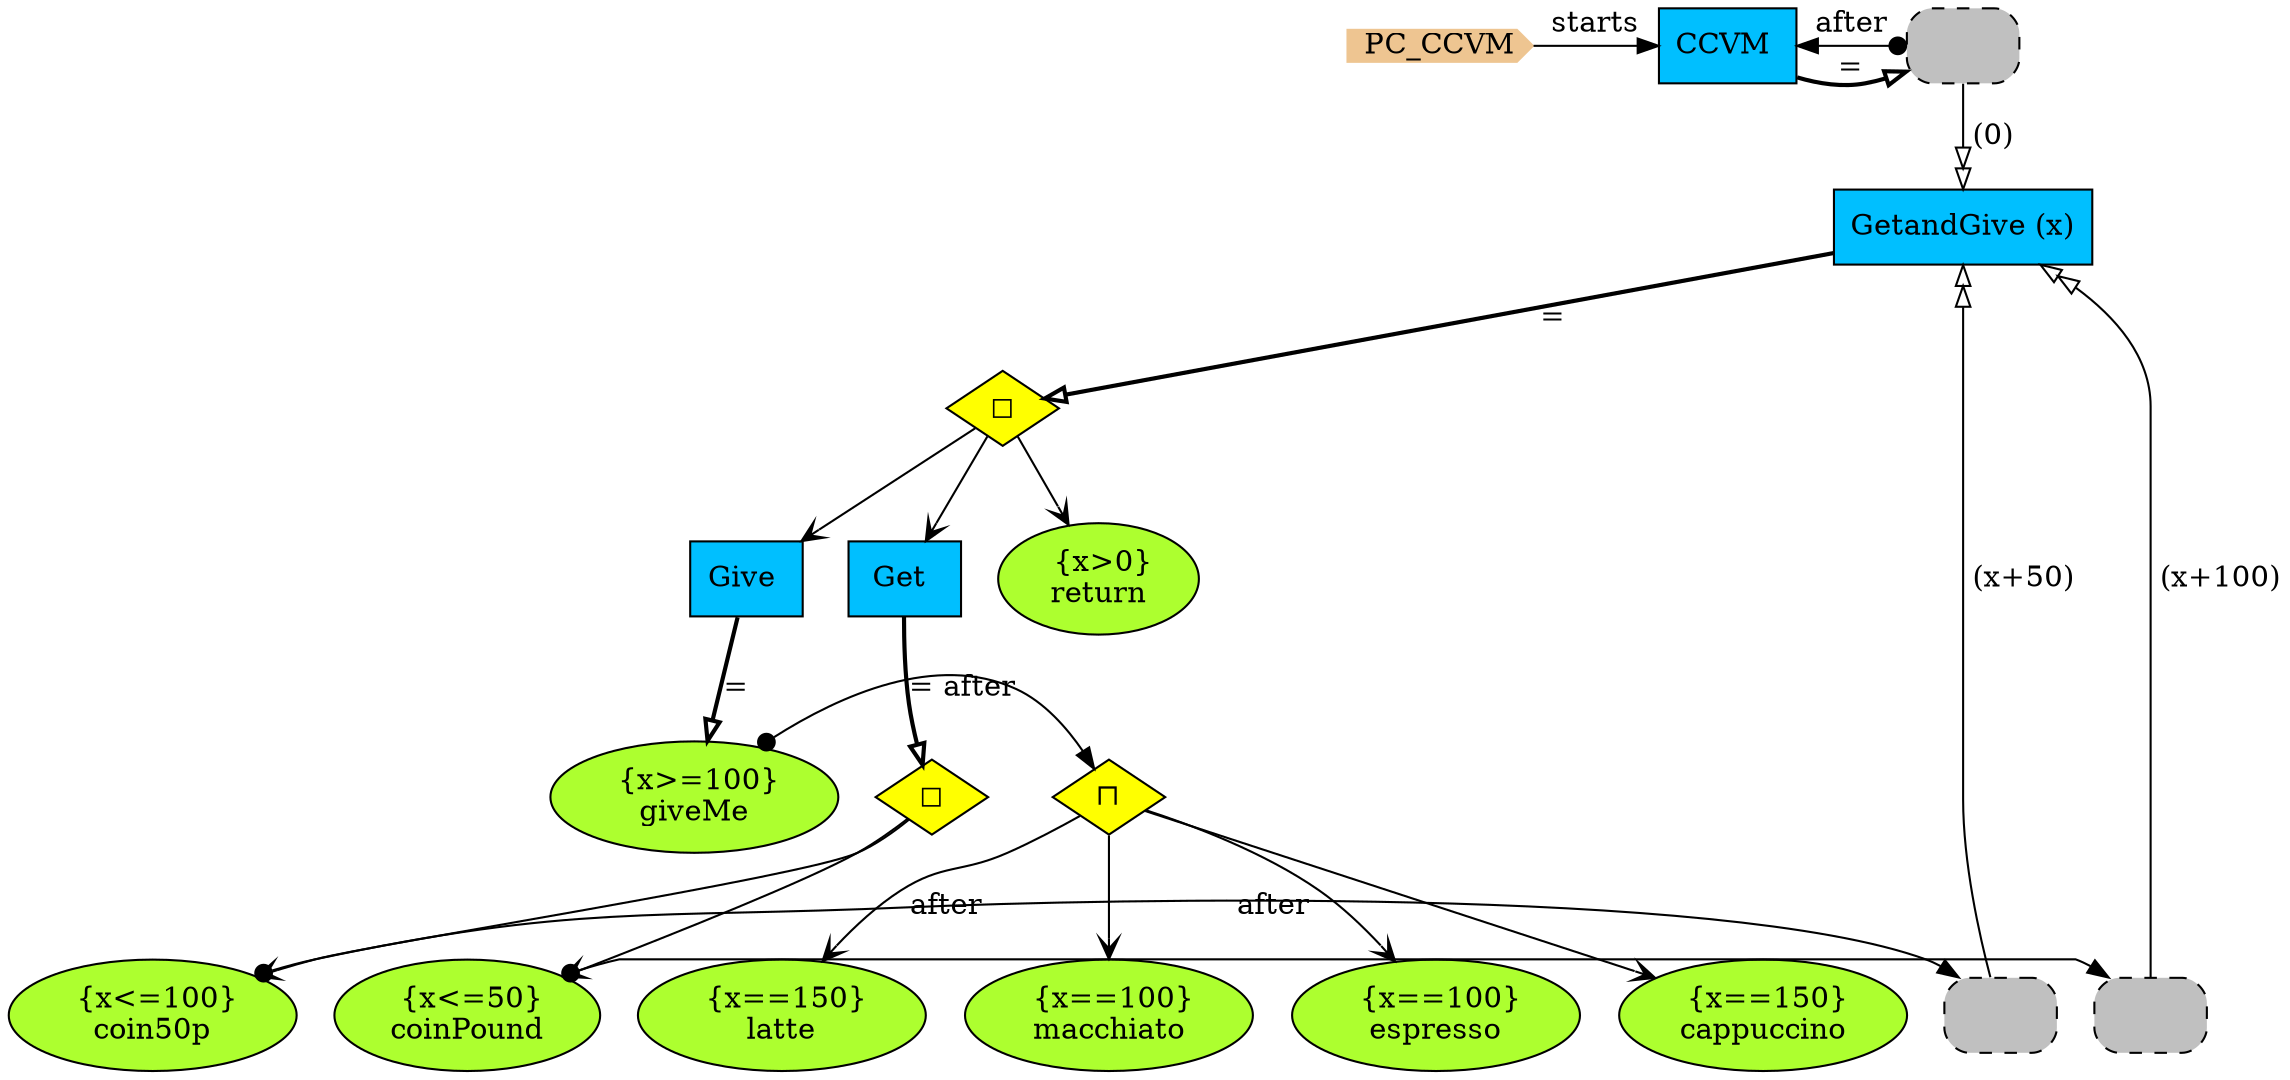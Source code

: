 digraph {
StartN_ [shape = cds,color=burlywood2,style=filled,height=.2,width=.2, label =PC_CCVM];
CCVM [shape=box,fillcolor=deepskyblue,style = filled,label="CCVM "];
GetandGive [shape=box,fillcolor=deepskyblue,style = filled,label="GetandGive (x)"];
OpGetandGive [shape=diamond,fillcolor=yellow,style = filled,label="◻︎"];
Get [shape=box,fillcolor=deepskyblue,style = filled,label="Get "];
return [shape=ellipse,fillcolor=greenyellow,style = filled,label=" {x>0}
return"];
espresso [shape=ellipse,fillcolor=greenyellow,style = filled,label=" {x==100}
espresso"];
cappuccino [shape=ellipse,fillcolor=greenyellow,style = filled,label=" {x==150}
cappuccino"];
coin50p [shape=ellipse,fillcolor=greenyellow,style = filled,label=" {x<=100}
coin50p"];
RefGot50p [shape=rectangle,fillcolor=gray,style="rounded,filled,dashed",label=" "];
RefGotPound [shape=rectangle,fillcolor=gray,style="rounded,filled,dashed",label=" "];
coinPound [shape=ellipse,fillcolor=greenyellow,style = filled,label=" {x<=50}
coinPound"];
latte [shape=ellipse,fillcolor=greenyellow,style = filled,label=" {x==150}
latte"];
macchiato [shape=ellipse,fillcolor=greenyellow,style = filled,label=" {x==100}
macchiato"];
OpGive [shape=diamond,fillcolor=yellow,style = filled,label="⊓"];
OpGet [shape=diamond,fillcolor=yellow,style = filled,label="◻︎"];
Give [shape=box,fillcolor=deepskyblue,style = filled,label="Give "];
giveMe [shape=ellipse,fillcolor=greenyellow,style = filled,label=" {x>=100}
giveMe"];
RefGetandGive [shape=rectangle,fillcolor=gray,style="rounded,filled,dashed",label=" "];

{rank=same;RefGotPound,coinPound}
{rank=same;OpGive,giveMe}
{rank=same;CCVM,RefGetandGive}
{rank=same;RefGot50p,coin50p}
{rank=same;CCVM,StartN_}

coinPound->RefGotPound[arrowtail=dot,dir=both,label="after"];
RefGotPound->GetandGive[arrowhead="normalnormal",fillcolor=white,label=" (x+100)"];
OpGet->coinPound[arrowhead="open"];
OpGive->latte[arrowhead="open"];
OpGive->macchiato[arrowhead="open"];
giveMe->OpGive[arrowtail=dot,dir=both,label="after"];
OpGetandGive->Give[arrowhead="open"];
RefGetandGive->CCVM[arrowtail=dot,dir=both,label="after"];
StartN_->CCVM[label="starts"];
CCVM->RefGetandGive[arrowhead="onormal",penwidth=2,label="="];
GetandGive->OpGetandGive[arrowhead="onormal",penwidth=2,label="="];
Get->OpGet[arrowhead="onormal",penwidth=2,label="="];
Give->giveMe[arrowhead="onormal",penwidth=2,label="="];
RefGetandGive->GetandGive[arrowhead="normalnormal",fillcolor=white,label=" (0)"];
OpGetandGive->Get[arrowhead="open"];
OpGetandGive->return[arrowhead="open"];
OpGive->espresso[arrowhead="open"];
OpGive->cappuccino[arrowhead="open"];
OpGet->coin50p[arrowhead="open"];
RefGot50p->GetandGive[arrowhead="normalnormal",fillcolor=white,label=" (x+50)"];
coin50p->RefGot50p[arrowtail=dot,dir=both,label="after"];
}